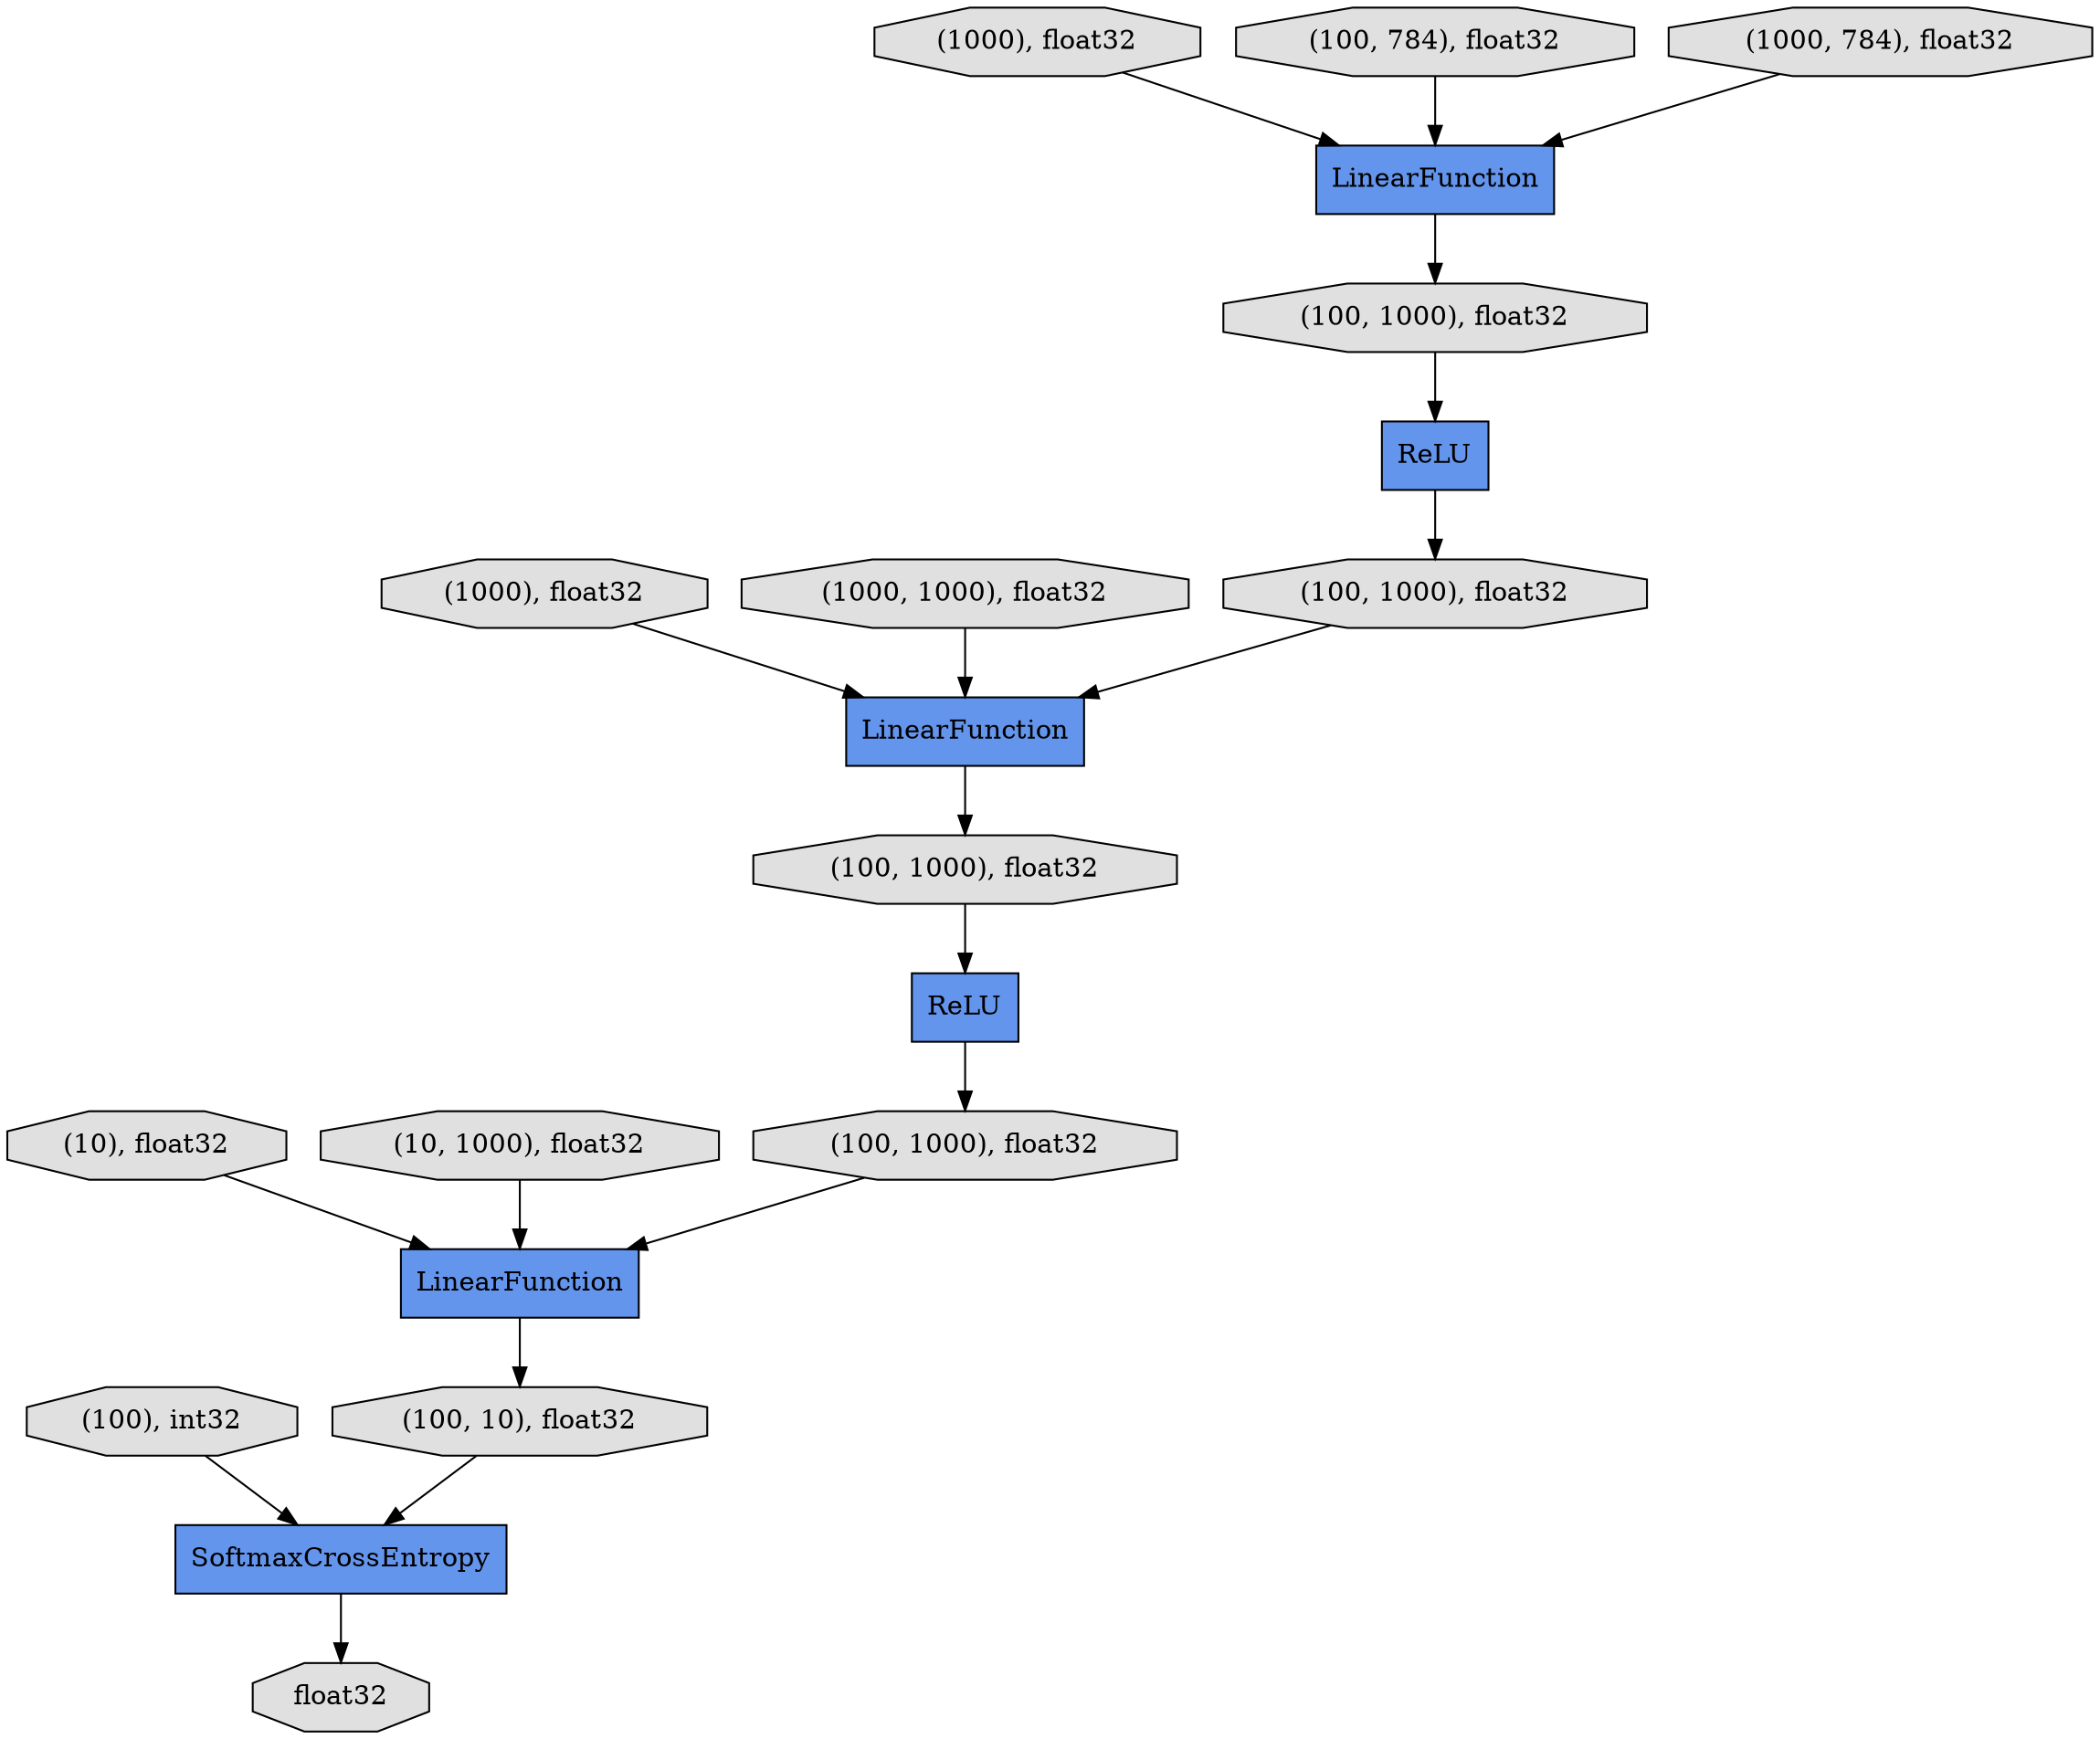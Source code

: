 digraph graphname{rankdir=TB;140038148518800 [shape="octagon",style="filled",fillcolor="#E0E0E0",label="(100, 1000), float32"];140038148519440 [shape="octagon",style="filled",fillcolor="#E0E0E0",label="float32"];140038148858384 [shape="octagon",style="filled",fillcolor="#E0E0E0",label="(1000), float32"];140038148858256 [shape="record",style="filled",fillcolor="#6495ED",label="LinearFunction"];140038148519504 [shape="octagon",style="filled",fillcolor="#E0E0E0",label="(100, 10), float32"];140038148858896 [shape="octagon",style="filled",fillcolor="#E0E0E0",label="(10), float32"];140038148519568 [shape="octagon",style="filled",fillcolor="#E0E0E0",label="(10, 1000), float32"];140038148519120 [shape="octagon",style="filled",fillcolor="#E0E0E0",label="(100, 1000), float32"];140038148518416 [shape="octagon",style="filled",fillcolor="#E0E0E0",label="(100, 784), float32"];140038148519696 [shape="record",style="filled",fillcolor="#6495ED",label="SoftmaxCrossEntropy"];140038148858512 [shape="record",style="filled",fillcolor="#6495ED",label="LinearFunction"];140038148858640 [shape="octagon",style="filled",fillcolor="#E0E0E0",label="(1000), float32"];140038148518992 [shape="octagon",style="filled",fillcolor="#E0E0E0",label="(100, 1000), float32"];140038148519312 [shape="record",style="filled",fillcolor="#6495ED",label="ReLU"];140038148518544 [shape="octagon",style="filled",fillcolor="#E0E0E0",label="(1000, 784), float32"];140038148858768 [shape="record",style="filled",fillcolor="#6495ED",label="LinearFunction"];140038148518928 [shape="record",style="filled",fillcolor="#6495ED",label="ReLU"];140038148519376 [shape="octagon",style="filled",fillcolor="#E0E0E0",label="(100, 1000), float32"];140038148519184 [shape="octagon",style="filled",fillcolor="#E0E0E0",label="(1000, 1000), float32"];140038148518480 [shape="octagon",style="filled",fillcolor="#E0E0E0",label="(100), int32"];140038148519312 -> 140038148519376;140038148858256 -> 140038148518800;140038148518416 -> 140038148858256;140038148858896 -> 140038148858768;140038148518480 -> 140038148519696;140038148858512 -> 140038148519120;140038148518992 -> 140038148858512;140038148858768 -> 140038148519504;140038148518928 -> 140038148518992;140038148519696 -> 140038148519440;140038148858384 -> 140038148858256;140038148518800 -> 140038148518928;140038148858640 -> 140038148858512;140038148519120 -> 140038148519312;140038148519504 -> 140038148519696;140038148518544 -> 140038148858256;140038148519376 -> 140038148858768;140038148519568 -> 140038148858768;140038148519184 -> 140038148858512;}